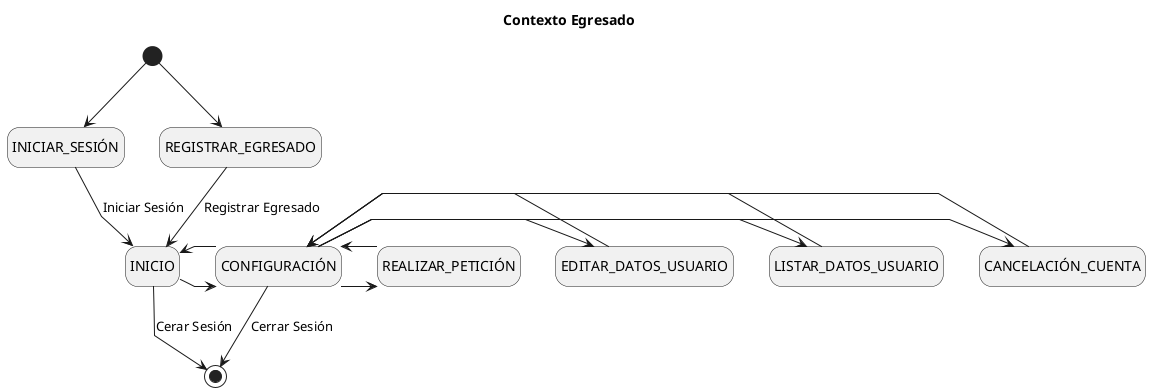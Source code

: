 @startuml Contexto
title Contexto Egresado

skinparam {
    NoteBackgroundColor #whiteSmoke
    NoteBorderColor #green
    linetype polyline
}

hide empty description

[*] --> INICIAR_SESIÓN
[*] --> REGISTRAR_EGRESADO
INICIAR_SESIÓN --> INICIO : Iniciar Sesión
REGISTRAR_EGRESADO --> INICIO : Registrar Egresado


INICIO -> CONFIGURACIÓN
INICIO <- CONFIGURACIÓN

CONFIGURACIÓN -> CANCELACIÓN_CUENTA
CONFIGURACIÓN <- CANCELACIÓN_CUENTA
CONFIGURACIÓN -> LISTAR_DATOS_USUARIO
CONFIGURACIÓN <- LISTAR_DATOS_USUARIO
CONFIGURACIÓN -> EDITAR_DATOS_USUARIO
CONFIGURACIÓN <- EDITAR_DATOS_USUARIO
CONFIGURACIÓN -> REALIZAR_PETICIÓN
CONFIGURACIÓN <- REALIZAR_PETICIÓN

CONFIGURACIÓN -> [*] : Cerrar Sesión
INICIO --> [*] : Cerar Sesión

@enduml